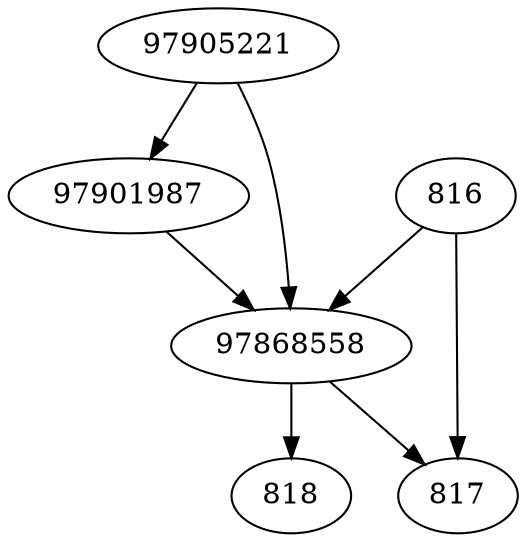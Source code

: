 strict digraph  {
97901987;
97905221;
97868558;
816;
817;
818;
97901987 -> 97868558;
97905221 -> 97868558;
97905221 -> 97901987;
97868558 -> 817;
97868558 -> 818;
816 -> 97868558;
816 -> 817;
}

